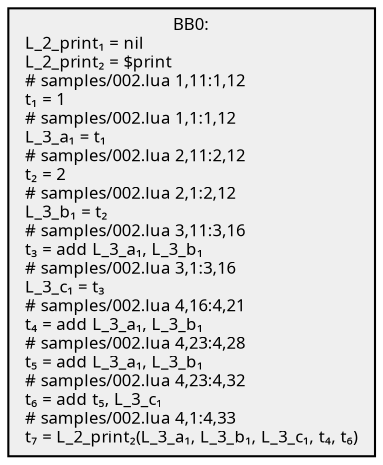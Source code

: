 digraph {
  node[shape=box style=filled fontsize=8 fontname="Cascadia Code" fillcolor="#efefef"];
  BB0 [label="BB0:\nL_2_print₁ = nil\lL_2_print₂ = $print\l# samples/002.lua 1,11:1,12\lt₁ = 1\l# samples/002.lua 1,1:1,12\lL_3_a₁ = t₁\l# samples/002.lua 2,11:2,12\lt₂ = 2\l# samples/002.lua 2,1:2,12\lL_3_b₁ = t₂\l# samples/002.lua 3,11:3,16\lt₃ = add L_3_a₁, L_3_b₁\l# samples/002.lua 3,1:3,16\lL_3_c₁ = t₃\l# samples/002.lua 4,16:4,21\lt₄ = add L_3_a₁, L_3_b₁\l# samples/002.lua 4,23:4,28\lt₅ = add L_3_a₁, L_3_b₁\l# samples/002.lua 4,23:4,32\lt₆ = add t₅, L_3_c₁\l# samples/002.lua 4,1:4,33\lt₇ = L_2_print₂(L_3_a₁, L_3_b₁, L_3_c₁, t₄, t₆)\l"];

}
